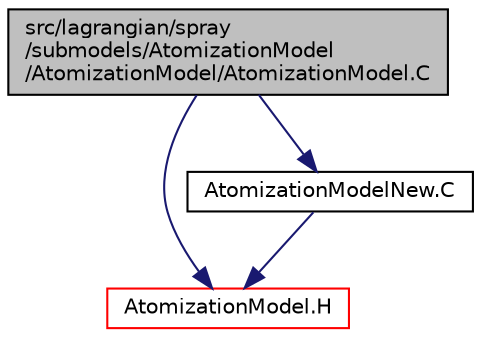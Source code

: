 digraph "src/lagrangian/spray/submodels/AtomizationModel/AtomizationModel/AtomizationModel.C"
{
  bgcolor="transparent";
  edge [fontname="Helvetica",fontsize="10",labelfontname="Helvetica",labelfontsize="10"];
  node [fontname="Helvetica",fontsize="10",shape=record];
  Node1 [label="src/lagrangian/spray\l/submodels/AtomizationModel\l/AtomizationModel/AtomizationModel.C",height=0.2,width=0.4,color="black", fillcolor="grey75", style="filled", fontcolor="black"];
  Node1 -> Node2 [color="midnightblue",fontsize="10",style="solid",fontname="Helvetica"];
  Node2 [label="AtomizationModel.H",height=0.2,width=0.4,color="red",URL="$a07159.html"];
  Node1 -> Node3 [color="midnightblue",fontsize="10",style="solid",fontname="Helvetica"];
  Node3 [label="AtomizationModelNew.C",height=0.2,width=0.4,color="black",URL="$a07160.html"];
  Node3 -> Node2 [color="midnightblue",fontsize="10",style="solid",fontname="Helvetica"];
}
